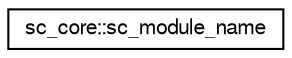 digraph "Graphical Class Hierarchy"
{
  edge [fontname="FreeSans",fontsize="10",labelfontname="FreeSans",labelfontsize="10"];
  node [fontname="FreeSans",fontsize="10",shape=record];
  rankdir="LR";
  Node0 [label="sc_core::sc_module_name",height=0.2,width=0.4,color="black", fillcolor="white", style="filled",URL="$a01872.html"];
}
